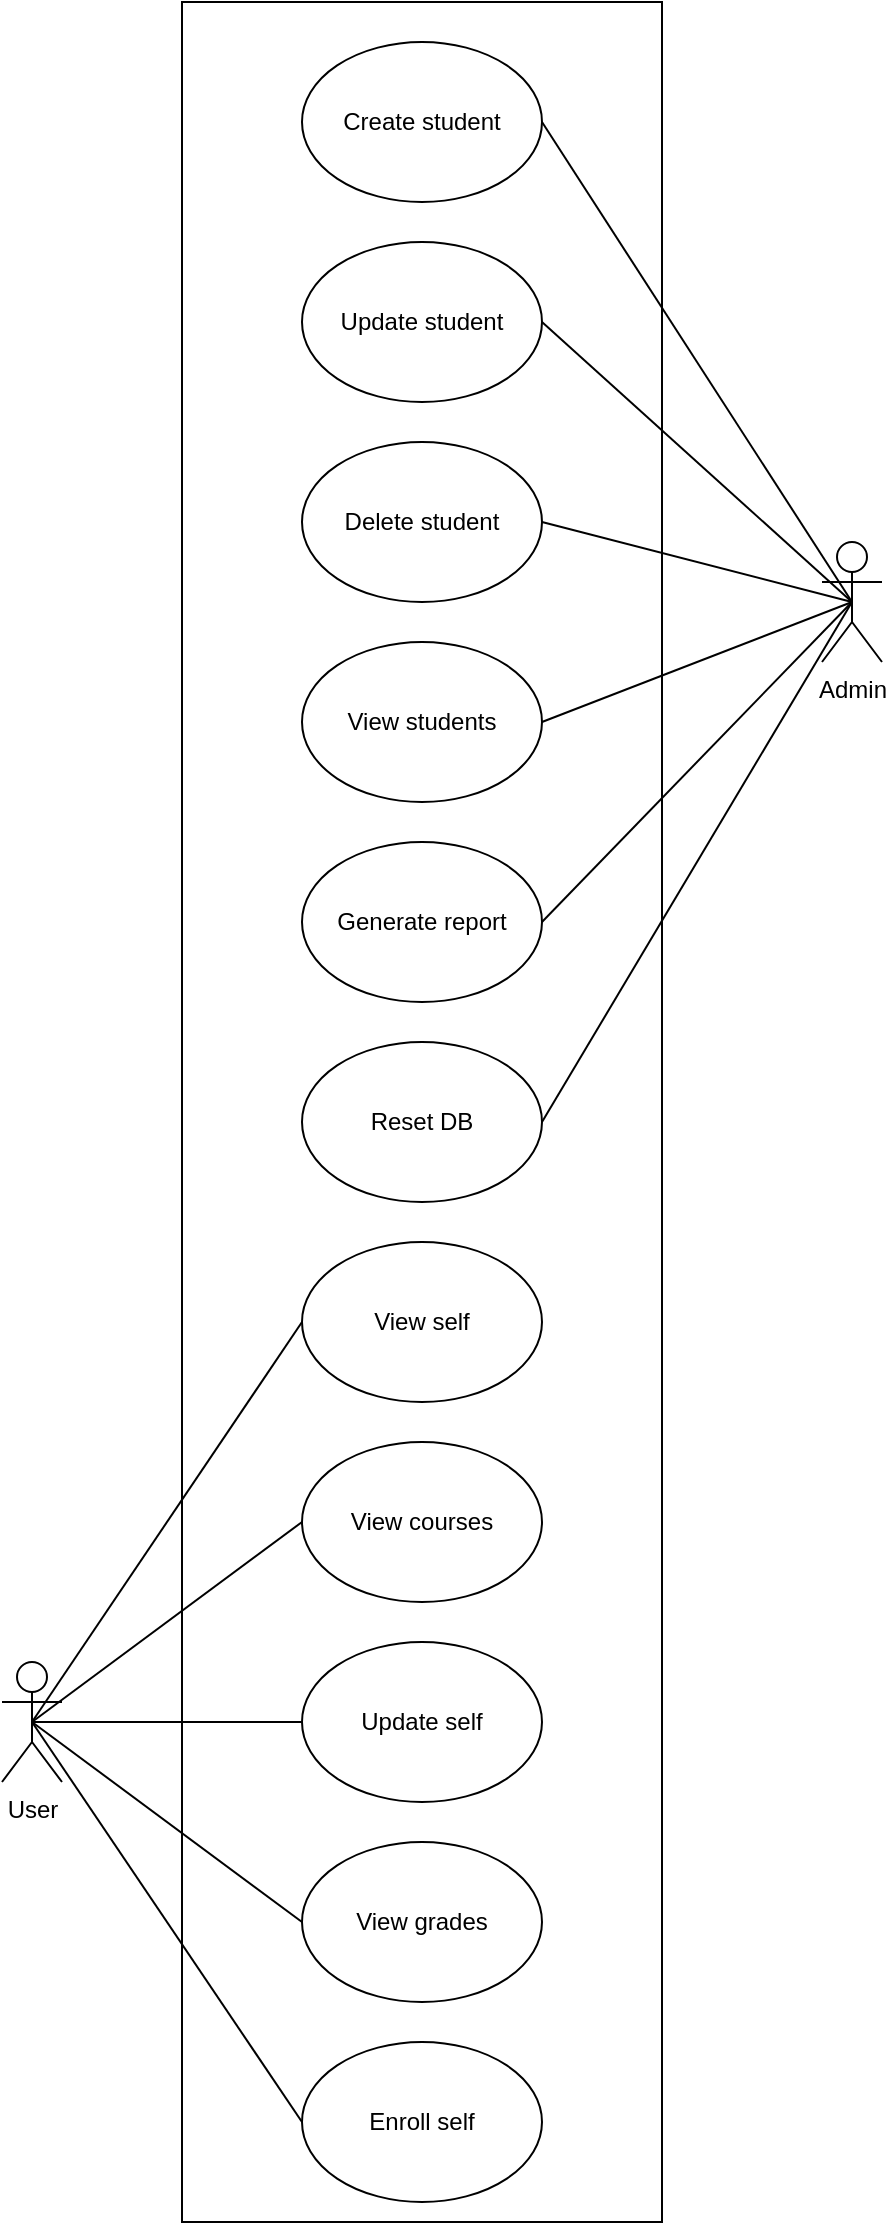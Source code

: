 <mxfile version="10.5.9" type="device"><diagram id="ec8poA13ta9FvCIOnq6t" name="Page-1"><mxGraphModel dx="1250" dy="582" grid="1" gridSize="10" guides="1" tooltips="1" connect="1" arrows="1" fold="1" page="1" pageScale="1" pageWidth="850" pageHeight="1100" math="0" shadow="0"><root><mxCell id="0"/><mxCell id="1" parent="0"/><mxCell id="n2kHxFeyjUcSe0rHSiIL-1" value="User" style="shape=umlActor;verticalLabelPosition=bottom;labelBackgroundColor=#ffffff;verticalAlign=top;html=1;outlineConnect=0;" parent="1" vertex="1"><mxGeometry x="90" y="890" width="30" height="60" as="geometry"/></mxCell><mxCell id="n2kHxFeyjUcSe0rHSiIL-2" value="" style="rounded=0;whiteSpace=wrap;html=1;" parent="1" vertex="1"><mxGeometry x="180" y="60" width="240" height="1110" as="geometry"/></mxCell><mxCell id="n2kHxFeyjUcSe0rHSiIL-3" value="Create student" style="ellipse;whiteSpace=wrap;html=1;" parent="1" vertex="1"><mxGeometry x="240" y="80" width="120" height="80" as="geometry"/></mxCell><mxCell id="n2kHxFeyjUcSe0rHSiIL-4" value="Update student" style="ellipse;whiteSpace=wrap;html=1;" parent="1" vertex="1"><mxGeometry x="240" y="180" width="120" height="80" as="geometry"/></mxCell><mxCell id="n2kHxFeyjUcSe0rHSiIL-5" value="Delete student" style="ellipse;whiteSpace=wrap;html=1;" parent="1" vertex="1"><mxGeometry x="240" y="280" width="120" height="80" as="geometry"/></mxCell><mxCell id="n2kHxFeyjUcSe0rHSiIL-6" value="View students" style="ellipse;whiteSpace=wrap;html=1;" parent="1" vertex="1"><mxGeometry x="240" y="380" width="120" height="80" as="geometry"/></mxCell><mxCell id="n2kHxFeyjUcSe0rHSiIL-7" value="View courses" style="ellipse;whiteSpace=wrap;html=1;" parent="1" vertex="1"><mxGeometry x="240" y="780" width="120" height="80" as="geometry"/></mxCell><mxCell id="n2kHxFeyjUcSe0rHSiIL-8" value="Enroll self" style="ellipse;whiteSpace=wrap;html=1;" parent="1" vertex="1"><mxGeometry x="240" y="1080" width="120" height="80" as="geometry"/></mxCell><mxCell id="n2kHxFeyjUcSe0rHSiIL-9" value="View grades" style="ellipse;whiteSpace=wrap;html=1;" parent="1" vertex="1"><mxGeometry x="240" y="980" width="120" height="80" as="geometry"/></mxCell><mxCell id="n2kHxFeyjUcSe0rHSiIL-10" value="Generate report" style="ellipse;whiteSpace=wrap;html=1;" parent="1" vertex="1"><mxGeometry x="240" y="480" width="120" height="80" as="geometry"/></mxCell><mxCell id="n2kHxFeyjUcSe0rHSiIL-13" value="" style="endArrow=none;html=1;entryX=0;entryY=0.5;entryDx=0;entryDy=0;exitX=0.5;exitY=0.5;exitDx=0;exitDy=0;exitPerimeter=0;" parent="1" source="n2kHxFeyjUcSe0rHSiIL-1" target="n2kHxFeyjUcSe0rHSiIL-9" edge="1"><mxGeometry width="50" height="50" relative="1" as="geometry"><mxPoint x="90" y="950" as="sourcePoint"/><mxPoint x="140" y="900" as="targetPoint"/></mxGeometry></mxCell><mxCell id="n2kHxFeyjUcSe0rHSiIL-14" value="" style="endArrow=none;html=1;entryX=0;entryY=0.5;entryDx=0;entryDy=0;exitX=0.5;exitY=0.5;exitDx=0;exitDy=0;exitPerimeter=0;" parent="1" source="n2kHxFeyjUcSe0rHSiIL-1" target="n2kHxFeyjUcSe0rHSiIL-8" edge="1"><mxGeometry width="50" height="50" relative="1" as="geometry"><mxPoint x="90" y="950" as="sourcePoint"/><mxPoint x="140" y="900" as="targetPoint"/></mxGeometry></mxCell><mxCell id="n2kHxFeyjUcSe0rHSiIL-15" value="" style="endArrow=none;html=1;entryX=0;entryY=0.5;entryDx=0;entryDy=0;exitX=0.5;exitY=0.5;exitDx=0;exitDy=0;exitPerimeter=0;" parent="1" source="n2kHxFeyjUcSe0rHSiIL-1" target="n2kHxFeyjUcSe0rHSiIL-7" edge="1"><mxGeometry width="50" height="50" relative="1" as="geometry"><mxPoint x="90" y="950" as="sourcePoint"/><mxPoint x="140" y="900" as="targetPoint"/></mxGeometry></mxCell><mxCell id="n2kHxFeyjUcSe0rHSiIL-20" value="Admin" style="shape=umlActor;verticalLabelPosition=bottom;labelBackgroundColor=#ffffff;verticalAlign=top;html=1;outlineConnect=0;" parent="1" vertex="1"><mxGeometry x="500" y="330" width="30" height="60" as="geometry"/></mxCell><mxCell id="n2kHxFeyjUcSe0rHSiIL-23" value="" style="endArrow=none;html=1;entryX=1;entryY=0.5;entryDx=0;entryDy=0;exitX=0.5;exitY=0.5;exitDx=0;exitDy=0;exitPerimeter=0;" parent="1" source="n2kHxFeyjUcSe0rHSiIL-20" target="n2kHxFeyjUcSe0rHSiIL-10" edge="1"><mxGeometry width="50" height="50" relative="1" as="geometry"><mxPoint x="150" y="950" as="sourcePoint"/><mxPoint x="200" y="900" as="targetPoint"/></mxGeometry></mxCell><mxCell id="n2kHxFeyjUcSe0rHSiIL-26" value="" style="endArrow=none;html=1;entryX=0.5;entryY=0.5;entryDx=0;entryDy=0;entryPerimeter=0;exitX=1;exitY=0.5;exitDx=0;exitDy=0;" parent="1" source="n2kHxFeyjUcSe0rHSiIL-6" target="n2kHxFeyjUcSe0rHSiIL-20" edge="1"><mxGeometry width="50" height="50" relative="1" as="geometry"><mxPoint x="150" y="950" as="sourcePoint"/><mxPoint x="200" y="900" as="targetPoint"/></mxGeometry></mxCell><mxCell id="n2kHxFeyjUcSe0rHSiIL-27" value="" style="endArrow=none;html=1;entryX=0.5;entryY=0.5;entryDx=0;entryDy=0;entryPerimeter=0;exitX=1;exitY=0.5;exitDx=0;exitDy=0;" parent="1" source="n2kHxFeyjUcSe0rHSiIL-5" target="n2kHxFeyjUcSe0rHSiIL-20" edge="1"><mxGeometry width="50" height="50" relative="1" as="geometry"><mxPoint x="150" y="950" as="sourcePoint"/><mxPoint x="200" y="900" as="targetPoint"/></mxGeometry></mxCell><mxCell id="n2kHxFeyjUcSe0rHSiIL-28" value="" style="endArrow=none;html=1;entryX=0.5;entryY=0.5;entryDx=0;entryDy=0;entryPerimeter=0;exitX=1;exitY=0.5;exitDx=0;exitDy=0;" parent="1" source="n2kHxFeyjUcSe0rHSiIL-4" target="n2kHxFeyjUcSe0rHSiIL-20" edge="1"><mxGeometry width="50" height="50" relative="1" as="geometry"><mxPoint x="150" y="950" as="sourcePoint"/><mxPoint x="200" y="900" as="targetPoint"/></mxGeometry></mxCell><mxCell id="n2kHxFeyjUcSe0rHSiIL-29" value="" style="endArrow=none;html=1;entryX=0.5;entryY=0.5;entryDx=0;entryDy=0;entryPerimeter=0;exitX=1;exitY=0.5;exitDx=0;exitDy=0;" parent="1" source="n2kHxFeyjUcSe0rHSiIL-3" target="n2kHxFeyjUcSe0rHSiIL-20" edge="1"><mxGeometry width="50" height="50" relative="1" as="geometry"><mxPoint x="150" y="950" as="sourcePoint"/><mxPoint x="200" y="900" as="targetPoint"/></mxGeometry></mxCell><mxCell id="OWBurd_6U2YBtNJeFILi-1" value="View self" style="ellipse;whiteSpace=wrap;html=1;" vertex="1" parent="1"><mxGeometry x="240" y="680" width="120" height="80" as="geometry"/></mxCell><mxCell id="OWBurd_6U2YBtNJeFILi-3" value="Update self" style="ellipse;whiteSpace=wrap;html=1;" vertex="1" parent="1"><mxGeometry x="240" y="880" width="120" height="80" as="geometry"/></mxCell><mxCell id="OWBurd_6U2YBtNJeFILi-4" value="" style="endArrow=none;html=1;entryX=0;entryY=0.5;entryDx=0;entryDy=0;exitX=0.5;exitY=0.5;exitDx=0;exitDy=0;exitPerimeter=0;" edge="1" parent="1" source="n2kHxFeyjUcSe0rHSiIL-1" target="OWBurd_6U2YBtNJeFILi-1"><mxGeometry width="50" height="50" relative="1" as="geometry"><mxPoint x="115" y="830" as="sourcePoint"/><mxPoint x="250" y="830" as="targetPoint"/></mxGeometry></mxCell><mxCell id="OWBurd_6U2YBtNJeFILi-5" value="" style="endArrow=none;html=1;entryX=0;entryY=0.5;entryDx=0;entryDy=0;exitX=0.5;exitY=0.5;exitDx=0;exitDy=0;exitPerimeter=0;" edge="1" parent="1" source="n2kHxFeyjUcSe0rHSiIL-1" target="OWBurd_6U2YBtNJeFILi-3"><mxGeometry width="50" height="50" relative="1" as="geometry"><mxPoint x="125" y="840" as="sourcePoint"/><mxPoint x="260" y="840" as="targetPoint"/></mxGeometry></mxCell><mxCell id="OWBurd_6U2YBtNJeFILi-7" value="Reset DB" style="ellipse;whiteSpace=wrap;html=1;" vertex="1" parent="1"><mxGeometry x="240" y="580" width="120" height="80" as="geometry"/></mxCell><mxCell id="OWBurd_6U2YBtNJeFILi-8" value="" style="endArrow=none;html=1;entryX=1;entryY=0.5;entryDx=0;entryDy=0;exitX=0.5;exitY=0.5;exitDx=0;exitDy=0;exitPerimeter=0;" edge="1" parent="1" source="n2kHxFeyjUcSe0rHSiIL-20" target="OWBurd_6U2YBtNJeFILi-7"><mxGeometry width="50" height="50" relative="1" as="geometry"><mxPoint x="600" y="520" as="sourcePoint"/><mxPoint x="370" y="530" as="targetPoint"/></mxGeometry></mxCell></root></mxGraphModel></diagram></mxfile>